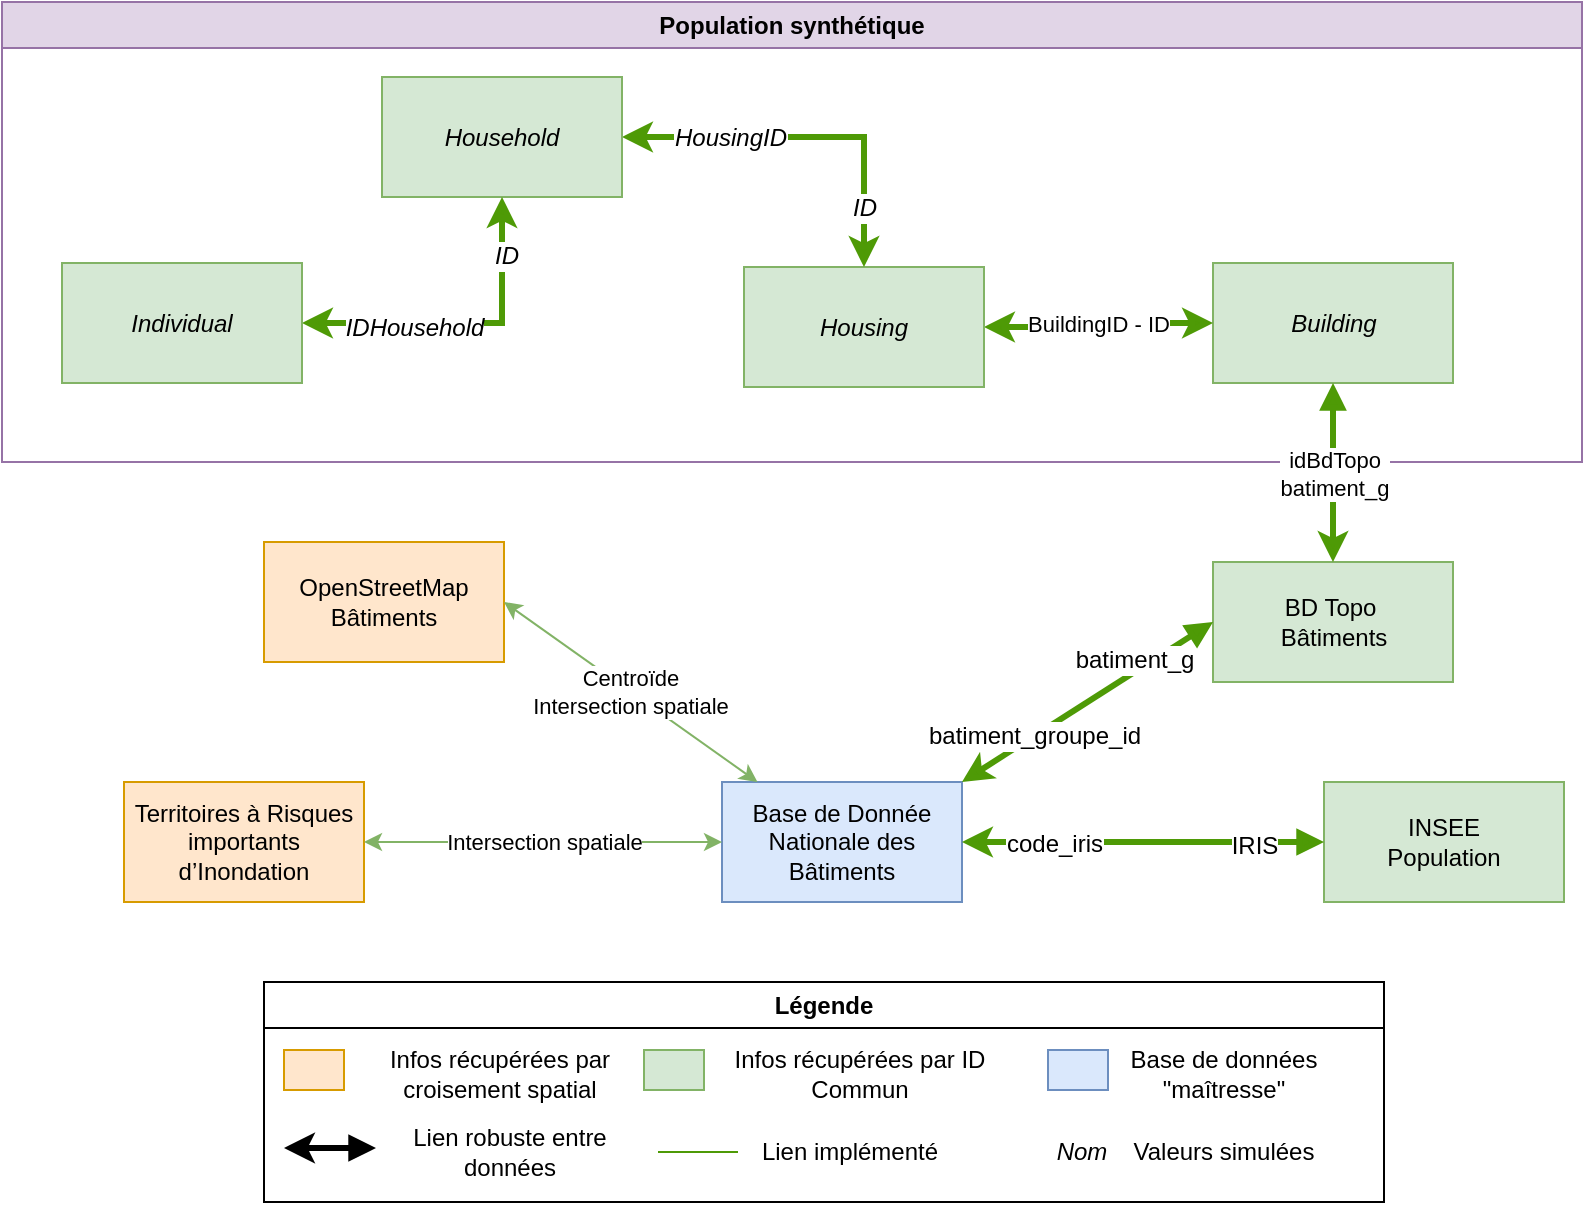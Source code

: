 <mxfile version="21.2.2" type="github">
  <diagram name="Page-1" id="RKlKr9zLwDHz_0O1cyM0">
    <mxGraphModel dx="794" dy="740" grid="1" gridSize="10" guides="1" tooltips="1" connect="1" arrows="1" fold="1" page="1" pageScale="1" pageWidth="827" pageHeight="1169" math="0" shadow="0">
      <root>
        <mxCell id="0" />
        <mxCell id="1" parent="0" />
        <mxCell id="FjnJGpuL3dfxn8dWNNj--1" value="Base de Donnée Nationale des Bâtiments" style="rounded=0;whiteSpace=wrap;html=1;fillColor=#dae8fc;strokeColor=#6c8ebf;" parent="1" vertex="1">
          <mxGeometry x="379" y="410" width="120" height="60" as="geometry" />
        </mxCell>
        <mxCell id="FjnJGpuL3dfxn8dWNNj--2" value="&lt;div&gt;BD Topo&amp;nbsp;&lt;/div&gt;&lt;div&gt;Bâtiments&lt;/div&gt;" style="rounded=0;whiteSpace=wrap;html=1;fillColor=#d5e8d4;strokeColor=#82b366;" parent="1" vertex="1">
          <mxGeometry x="624.5" y="300" width="120" height="60" as="geometry" />
        </mxCell>
        <mxCell id="FjnJGpuL3dfxn8dWNNj--4" value="OpenStreetMap Bâtiments" style="rounded=0;whiteSpace=wrap;html=1;fillColor=#ffe6cc;strokeColor=#d79b00;" parent="1" vertex="1">
          <mxGeometry x="150" y="290" width="120" height="60" as="geometry" />
        </mxCell>
        <mxCell id="FjnJGpuL3dfxn8dWNNj--5" value="INSEE &lt;br&gt;Population" style="rounded=0;whiteSpace=wrap;html=1;fillColor=#d5e8d4;strokeColor=#82b366;" parent="1" vertex="1">
          <mxGeometry x="680" y="410" width="120" height="60" as="geometry" />
        </mxCell>
        <mxCell id="FjnJGpuL3dfxn8dWNNj--6" value="Territoires à Risques importants d’Inondation" style="rounded=0;whiteSpace=wrap;html=1;fillColor=#ffe6cc;strokeColor=#d79b00;" parent="1" vertex="1">
          <mxGeometry x="80" y="410" width="120" height="60" as="geometry" />
        </mxCell>
        <mxCell id="FjnJGpuL3dfxn8dWNNj--10" value="" style="endArrow=classic;html=1;rounded=0;entryX=1;entryY=0;entryDx=0;entryDy=0;exitX=0;exitY=0.5;exitDx=0;exitDy=0;strokeColor=#4e9a06;strokeWidth=3;endFill=1;startArrow=block;" parent="1" source="FjnJGpuL3dfxn8dWNNj--2" target="FjnJGpuL3dfxn8dWNNj--1" edge="1">
          <mxGeometry x="-0.021" y="13" width="50" height="50" relative="1" as="geometry">
            <mxPoint x="529" y="480" as="sourcePoint" />
            <mxPoint x="579" y="430" as="targetPoint" />
            <mxPoint as="offset" />
          </mxGeometry>
        </mxCell>
        <mxCell id="FjnJGpuL3dfxn8dWNNj--11" value="Intersection spatiale" style="endArrow=classic;html=1;rounded=0;exitX=1;exitY=0.5;exitDx=0;exitDy=0;entryX=0;entryY=0.5;entryDx=0;entryDy=0;strokeColor=#82b366;endFill=1;startArrow=classic;startFill=1;fillColor=#d5e8d4;" parent="1" source="FjnJGpuL3dfxn8dWNNj--6" target="FjnJGpuL3dfxn8dWNNj--1" edge="1">
          <mxGeometry width="50" height="50" relative="1" as="geometry">
            <mxPoint x="529" y="480" as="sourcePoint" />
            <mxPoint x="579" y="430" as="targetPoint" />
          </mxGeometry>
        </mxCell>
        <mxCell id="FjnJGpuL3dfxn8dWNNj--12" value="&lt;div&gt;Centroïde&lt;/div&gt;&lt;div&gt;Intersection spatiale&lt;br&gt;&lt;/div&gt;" style="endArrow=classic;html=1;rounded=0;exitX=1;exitY=0.5;exitDx=0;exitDy=0;strokeColor=#82b366;endFill=1;startArrow=classic;startFill=1;fillColor=#d5e8d4;" parent="1" source="FjnJGpuL3dfxn8dWNNj--4" target="FjnJGpuL3dfxn8dWNNj--1" edge="1">
          <mxGeometry width="50" height="50" relative="1" as="geometry">
            <mxPoint x="529" y="480" as="sourcePoint" />
            <mxPoint x="579" y="430" as="targetPoint" />
          </mxGeometry>
        </mxCell>
        <mxCell id="FjnJGpuL3dfxn8dWNNj--13" value="" style="endArrow=classic;html=1;rounded=0;exitX=0;exitY=0.5;exitDx=0;exitDy=0;strokeColor=#4e9a06;strokeWidth=3;endFill=1;startArrow=block;entryX=1;entryY=0.5;entryDx=0;entryDy=0;" parent="1" source="FjnJGpuL3dfxn8dWNNj--5" target="FjnJGpuL3dfxn8dWNNj--1" edge="1">
          <mxGeometry width="50" height="50" relative="1" as="geometry">
            <mxPoint x="529" y="480" as="sourcePoint" />
            <mxPoint x="500" y="460" as="targetPoint" />
          </mxGeometry>
        </mxCell>
        <mxCell id="FjnJGpuL3dfxn8dWNNj--15" value="Population synthétique" style="swimlane;whiteSpace=wrap;html=1;fillColor=#e1d5e7;strokeColor=#9673a6;" parent="1" vertex="1">
          <mxGeometry x="19" y="20" width="790" height="230" as="geometry">
            <mxRectangle x="10" y="90" width="170" height="30" as="alternateBounds" />
          </mxGeometry>
        </mxCell>
        <mxCell id="FjnJGpuL3dfxn8dWNNj--16" value="&lt;i&gt;Building&lt;/i&gt;" style="rounded=0;whiteSpace=wrap;html=1;fillColor=#d5e8d4;strokeColor=#82b366;" parent="FjnJGpuL3dfxn8dWNNj--15" vertex="1">
          <mxGeometry x="605.5" y="130.5" width="120" height="60" as="geometry" />
        </mxCell>
        <mxCell id="FjnJGpuL3dfxn8dWNNj--25" value="BuildingID - ID" style="edgeStyle=orthogonalEdgeStyle;rounded=0;orthogonalLoop=1;jettySize=auto;html=1;exitX=1;exitY=0.5;exitDx=0;exitDy=0;entryX=0;entryY=0.5;entryDx=0;entryDy=0;strokeColor=#4E9A06;endArrow=classic;endFill=1;startArrow=classic;startFill=1;strokeWidth=3;" parent="FjnJGpuL3dfxn8dWNNj--15" source="FjnJGpuL3dfxn8dWNNj--17" target="FjnJGpuL3dfxn8dWNNj--16" edge="1">
          <mxGeometry relative="1" as="geometry" />
        </mxCell>
        <mxCell id="FjnJGpuL3dfxn8dWNNj--17" value="&lt;i&gt;Housing&lt;/i&gt;" style="rounded=0;whiteSpace=wrap;html=1;fillColor=#d5e8d4;strokeColor=#82b366;" parent="FjnJGpuL3dfxn8dWNNj--15" vertex="1">
          <mxGeometry x="371" y="132.5" width="120" height="60" as="geometry" />
        </mxCell>
        <mxCell id="FjnJGpuL3dfxn8dWNNj--27" value="" style="edgeStyle=orthogonalEdgeStyle;rounded=0;orthogonalLoop=1;jettySize=auto;html=1;exitX=1;exitY=0.5;exitDx=0;exitDy=0;entryX=0.5;entryY=0;entryDx=0;entryDy=0;strokeColor=#4e9a06;endArrow=classic;endFill=1;startArrow=classic;startFill=1;strokeWidth=3;" parent="FjnJGpuL3dfxn8dWNNj--15" source="FjnJGpuL3dfxn8dWNNj--18" target="FjnJGpuL3dfxn8dWNNj--17" edge="1">
          <mxGeometry x="0.263" y="-10" relative="1" as="geometry">
            <mxPoint as="offset" />
          </mxGeometry>
        </mxCell>
        <mxCell id="FjnJGpuL3dfxn8dWNNj--18" value="&lt;i&gt;Household&lt;/i&gt;" style="rounded=0;whiteSpace=wrap;html=1;fillColor=#d5e8d4;strokeColor=#82b366;" parent="FjnJGpuL3dfxn8dWNNj--15" vertex="1">
          <mxGeometry x="190" y="37.5" width="120" height="60" as="geometry" />
        </mxCell>
        <mxCell id="FjnJGpuL3dfxn8dWNNj--28" value="" style="edgeStyle=orthogonalEdgeStyle;rounded=0;orthogonalLoop=1;jettySize=auto;html=1;exitX=1;exitY=0.5;exitDx=0;exitDy=0;entryX=0.5;entryY=1;entryDx=0;entryDy=0;strokeColor=#4E9A06;endArrow=classic;endFill=1;startArrow=classic;startFill=1;strokeWidth=3;" parent="FjnJGpuL3dfxn8dWNNj--15" source="FjnJGpuL3dfxn8dWNNj--19" target="FjnJGpuL3dfxn8dWNNj--18" edge="1">
          <mxGeometry x="0.222" y="10" relative="1" as="geometry">
            <mxPoint as="offset" />
          </mxGeometry>
        </mxCell>
        <mxCell id="FjnJGpuL3dfxn8dWNNj--19" value="&lt;i&gt;Individual&lt;/i&gt;" style="rounded=0;whiteSpace=wrap;html=1;fillColor=#d5e8d4;strokeColor=#82b366;" parent="FjnJGpuL3dfxn8dWNNj--15" vertex="1">
          <mxGeometry x="30" y="130.5" width="120" height="60" as="geometry" />
        </mxCell>
        <mxCell id="VWtHllQ4j4jmdK-bnzK4-2" value="&lt;div&gt;&lt;i&gt;IDHousehold&lt;/i&gt;&lt;/div&gt;" style="text;html=1;align=center;verticalAlign=middle;resizable=0;points=[];autosize=1;strokeColor=none;fillColor=none;labelBackgroundColor=default;" parent="FjnJGpuL3dfxn8dWNNj--15" vertex="1">
          <mxGeometry x="161" y="147.5" width="90" height="30" as="geometry" />
        </mxCell>
        <mxCell id="VWtHllQ4j4jmdK-bnzK4-4" value="&lt;i&gt;HousingID&lt;/i&gt;" style="text;html=1;align=center;verticalAlign=middle;resizable=0;points=[];autosize=1;strokeColor=none;fillColor=none;labelBackgroundColor=default;" parent="FjnJGpuL3dfxn8dWNNj--15" vertex="1">
          <mxGeometry x="324" y="52.5" width="80" height="30" as="geometry" />
        </mxCell>
        <mxCell id="VWtHllQ4j4jmdK-bnzK4-5" value="&lt;i&gt;ID&lt;/i&gt;" style="text;html=1;align=center;verticalAlign=middle;resizable=0;points=[];autosize=1;strokeColor=none;fillColor=none;labelBackgroundColor=default;" parent="FjnJGpuL3dfxn8dWNNj--15" vertex="1">
          <mxGeometry x="411" y="87.5" width="40" height="30" as="geometry" />
        </mxCell>
        <mxCell id="FjnJGpuL3dfxn8dWNNj--29" value="&lt;div&gt;idBdTopo &lt;br&gt;&lt;/div&gt;&lt;div&gt;batiment_g&lt;/div&gt;" style="edgeStyle=orthogonalEdgeStyle;rounded=0;orthogonalLoop=1;jettySize=auto;html=1;exitX=0.5;exitY=1;exitDx=0;exitDy=0;entryX=0.5;entryY=0;entryDx=0;entryDy=0;strokeColor=#4e9a06;strokeWidth=3;endArrow=classic;endFill=1;startArrow=block;" parent="1" source="FjnJGpuL3dfxn8dWNNj--16" target="FjnJGpuL3dfxn8dWNNj--2" edge="1">
          <mxGeometry relative="1" as="geometry" />
        </mxCell>
        <mxCell id="CL4YX4rr0jCitZG3_2ce-1" value="Légende" style="swimlane;whiteSpace=wrap;html=1;" parent="1" vertex="1">
          <mxGeometry x="150" y="510" width="560" height="110" as="geometry">
            <mxRectangle x="80" y="570" width="90" height="30" as="alternateBounds" />
          </mxGeometry>
        </mxCell>
        <mxCell id="CL4YX4rr0jCitZG3_2ce-2" value="" style="rounded=0;whiteSpace=wrap;html=1;fillColor=#ffe6cc;strokeColor=#d79b00;" parent="CL4YX4rr0jCitZG3_2ce-1" vertex="1">
          <mxGeometry x="10" y="34" width="30" height="20" as="geometry" />
        </mxCell>
        <mxCell id="CL4YX4rr0jCitZG3_2ce-3" value="Infos récupérées par croisement spatial" style="text;html=1;strokeColor=none;fillColor=none;align=center;verticalAlign=middle;whiteSpace=wrap;rounded=0;" parent="CL4YX4rr0jCitZG3_2ce-1" vertex="1">
          <mxGeometry x="48" y="31" width="140" height="30" as="geometry" />
        </mxCell>
        <mxCell id="CL4YX4rr0jCitZG3_2ce-4" value="" style="rounded=0;whiteSpace=wrap;html=1;fillColor=#d5e8d4;strokeColor=#82b366;" parent="CL4YX4rr0jCitZG3_2ce-1" vertex="1">
          <mxGeometry x="190" y="34" width="30" height="20" as="geometry" />
        </mxCell>
        <mxCell id="CL4YX4rr0jCitZG3_2ce-5" value="Infos récupérées par ID Commun" style="text;html=1;strokeColor=none;fillColor=none;align=center;verticalAlign=middle;whiteSpace=wrap;rounded=0;" parent="CL4YX4rr0jCitZG3_2ce-1" vertex="1">
          <mxGeometry x="228" y="31" width="140" height="30" as="geometry" />
        </mxCell>
        <mxCell id="CL4YX4rr0jCitZG3_2ce-8" value="" style="endArrow=classic;html=1;rounded=0;entryX=1;entryY=0;entryDx=0;entryDy=0;strokeColor=#000000;strokeWidth=3;endFill=1;startArrow=block;" parent="CL4YX4rr0jCitZG3_2ce-1" edge="1">
          <mxGeometry width="50" height="50" relative="1" as="geometry">
            <mxPoint x="56" y="83" as="sourcePoint" />
            <mxPoint x="10" y="83" as="targetPoint" />
          </mxGeometry>
        </mxCell>
        <mxCell id="CL4YX4rr0jCitZG3_2ce-9" value="Lien robuste entre données" style="text;html=1;strokeColor=none;fillColor=none;align=center;verticalAlign=middle;whiteSpace=wrap;rounded=0;" parent="CL4YX4rr0jCitZG3_2ce-1" vertex="1">
          <mxGeometry x="53" y="70" width="140" height="30" as="geometry" />
        </mxCell>
        <mxCell id="CL4YX4rr0jCitZG3_2ce-12" value="" style="endArrow=none;startArrow=none;html=1;rounded=0;strokeColor=#4e9a06;endFill=0;startFill=0;" parent="CL4YX4rr0jCitZG3_2ce-1" edge="1">
          <mxGeometry width="50" height="50" relative="1" as="geometry">
            <mxPoint x="197" y="85" as="sourcePoint" />
            <mxPoint x="237" y="85" as="targetPoint" />
          </mxGeometry>
        </mxCell>
        <mxCell id="CL4YX4rr0jCitZG3_2ce-13" value="Lien implémenté" style="text;html=1;strokeColor=none;fillColor=none;align=center;verticalAlign=middle;whiteSpace=wrap;rounded=0;" parent="CL4YX4rr0jCitZG3_2ce-1" vertex="1">
          <mxGeometry x="223" y="70" width="140" height="30" as="geometry" />
        </mxCell>
        <mxCell id="CL4YX4rr0jCitZG3_2ce-14" value="" style="rounded=0;whiteSpace=wrap;html=1;fillColor=#dae8fc;strokeColor=#6c8ebf;" parent="CL4YX4rr0jCitZG3_2ce-1" vertex="1">
          <mxGeometry x="392" y="34" width="30" height="20" as="geometry" />
        </mxCell>
        <mxCell id="CL4YX4rr0jCitZG3_2ce-15" value="Base de données &quot;maîtresse&quot;" style="text;html=1;strokeColor=none;fillColor=none;align=center;verticalAlign=middle;whiteSpace=wrap;rounded=0;" parent="CL4YX4rr0jCitZG3_2ce-1" vertex="1">
          <mxGeometry x="410" y="31" width="140" height="30" as="geometry" />
        </mxCell>
        <mxCell id="g-4KPRBuuMpllEZ6ZMX--3" value="&lt;i&gt;Nom&lt;/i&gt;" style="text;html=1;strokeColor=none;fillColor=none;align=center;verticalAlign=middle;whiteSpace=wrap;rounded=0;" parent="CL4YX4rr0jCitZG3_2ce-1" vertex="1">
          <mxGeometry x="379" y="70" width="60" height="30" as="geometry" />
        </mxCell>
        <mxCell id="g-4KPRBuuMpllEZ6ZMX--4" value="Valeurs simulées" style="text;html=1;strokeColor=none;fillColor=none;align=center;verticalAlign=middle;whiteSpace=wrap;rounded=0;" parent="CL4YX4rr0jCitZG3_2ce-1" vertex="1">
          <mxGeometry x="410" y="70" width="140" height="30" as="geometry" />
        </mxCell>
        <mxCell id="VWtHllQ4j4jmdK-bnzK4-3" value="&lt;i&gt;ID&lt;/i&gt;" style="text;html=1;align=center;verticalAlign=middle;resizable=0;points=[];autosize=1;strokeColor=none;fillColor=none;labelBackgroundColor=default;" parent="1" vertex="1">
          <mxGeometry x="251" y="131.5" width="40" height="30" as="geometry" />
        </mxCell>
        <mxCell id="VWtHllQ4j4jmdK-bnzK4-6" value="&lt;div&gt;batiment_g&lt;/div&gt;" style="text;html=1;align=center;verticalAlign=middle;resizable=0;points=[];autosize=1;strokeColor=none;fillColor=none;labelBackgroundColor=default;" parent="1" vertex="1">
          <mxGeometry x="544.5" y="334" width="80" height="30" as="geometry" />
        </mxCell>
        <mxCell id="VWtHllQ4j4jmdK-bnzK4-7" value="&lt;div&gt;batiment_groupe_id&lt;br&gt;&lt;/div&gt;" style="text;html=1;align=center;verticalAlign=middle;resizable=0;points=[];autosize=1;strokeColor=none;fillColor=none;labelBackgroundColor=#FFFFFF;" parent="1" vertex="1">
          <mxGeometry x="470" y="372" width="130" height="30" as="geometry" />
        </mxCell>
        <mxCell id="VWtHllQ4j4jmdK-bnzK4-8" value="&lt;div&gt;code_iris &lt;br&gt;&lt;/div&gt;" style="text;html=1;align=center;verticalAlign=middle;resizable=0;points=[];autosize=1;strokeColor=none;fillColor=none;labelBackgroundColor=#FFFFFF;" parent="1" vertex="1">
          <mxGeometry x="510" y="426" width="70" height="30" as="geometry" />
        </mxCell>
        <mxCell id="VWtHllQ4j4jmdK-bnzK4-9" value="IRIS" style="text;html=1;align=center;verticalAlign=middle;resizable=0;points=[];autosize=1;strokeColor=none;fillColor=none;labelBackgroundColor=#FFFFFF;" parent="1" vertex="1">
          <mxGeometry x="620" y="427" width="50" height="30" as="geometry" />
        </mxCell>
      </root>
    </mxGraphModel>
  </diagram>
</mxfile>
